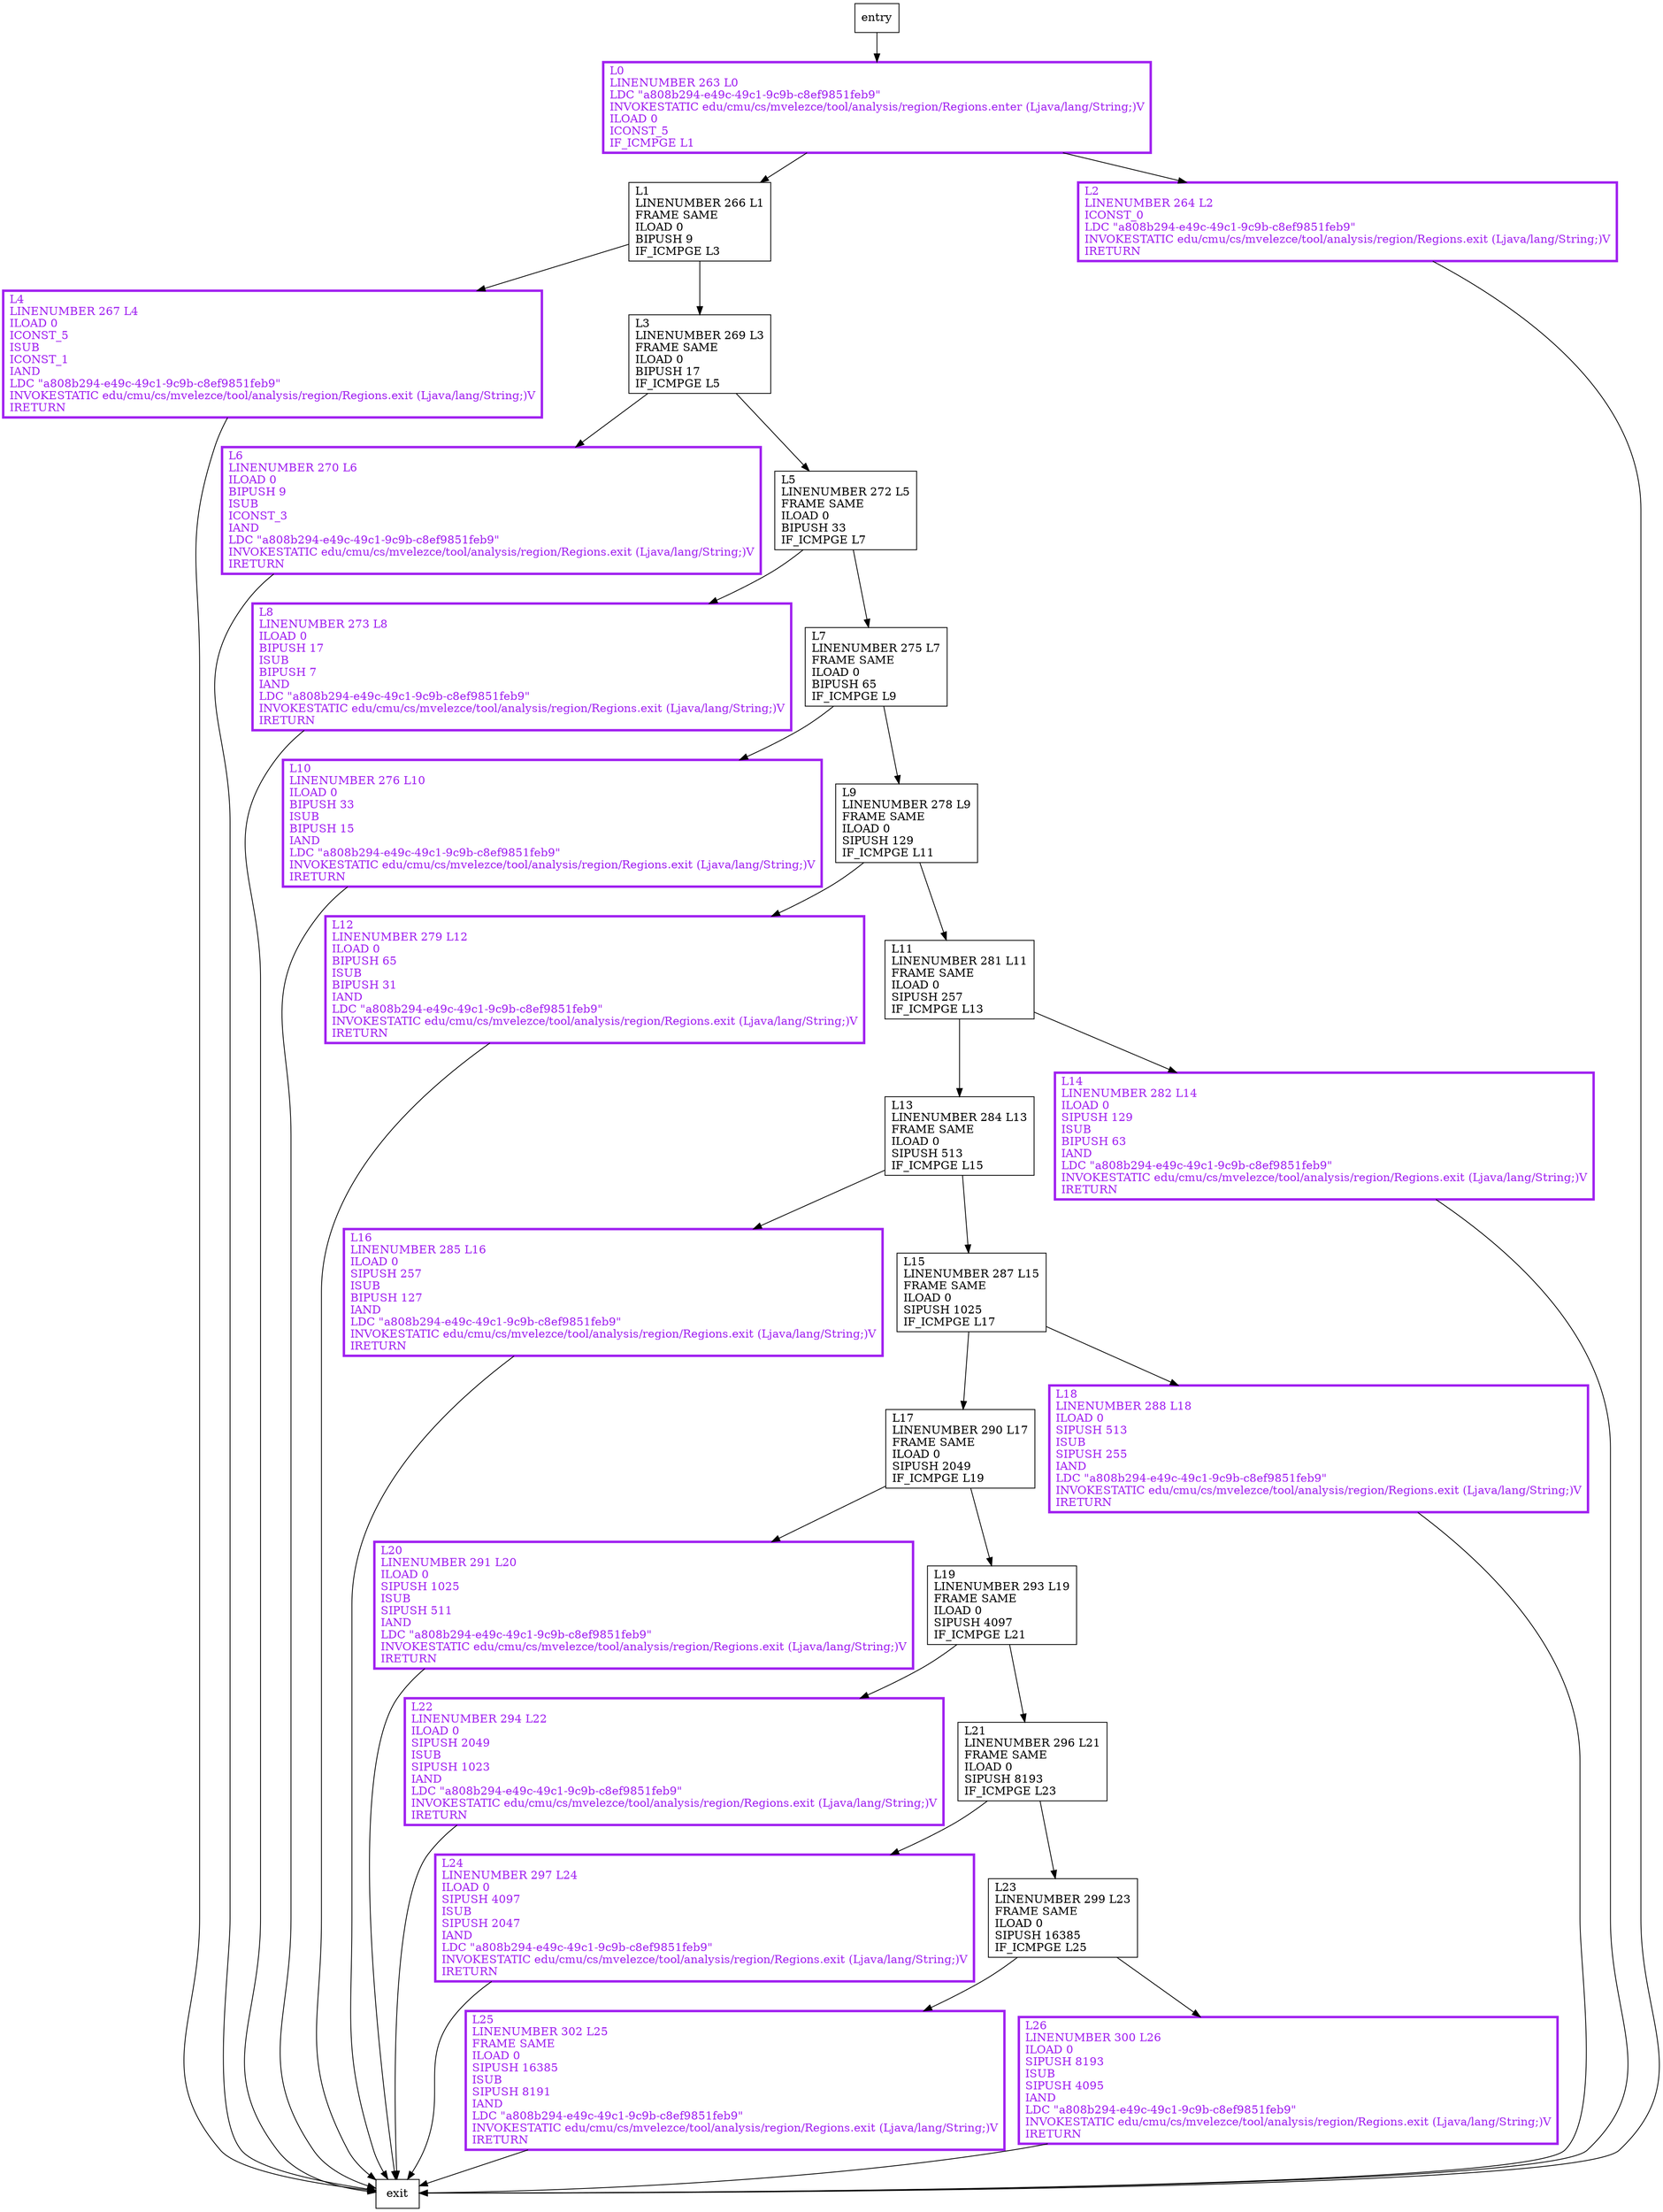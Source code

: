 digraph distExtraBitsValue {
node [shape=record];
180078856 [label="L12\lLINENUMBER 279 L12\lILOAD 0\lBIPUSH 65\lISUB\lBIPUSH 31\lIAND\lLDC \"a808b294-e49c-49c1-9c9b-c8ef9851feb9\"\lINVOKESTATIC edu/cmu/cs/mvelezce/tool/analysis/region/Regions.exit (Ljava/lang/String;)V\lIRETURN\l"];
1783463798 [label="L22\lLINENUMBER 294 L22\lILOAD 0\lSIPUSH 2049\lISUB\lSIPUSH 1023\lIAND\lLDC \"a808b294-e49c-49c1-9c9b-c8ef9851feb9\"\lINVOKESTATIC edu/cmu/cs/mvelezce/tool/analysis/region/Regions.exit (Ljava/lang/String;)V\lIRETURN\l"];
1590404373 [label="L1\lLINENUMBER 266 L1\lFRAME SAME\lILOAD 0\lBIPUSH 9\lIF_ICMPGE L3\l"];
502102804 [label="L17\lLINENUMBER 290 L17\lFRAME SAME\lILOAD 0\lSIPUSH 2049\lIF_ICMPGE L19\l"];
1152380885 [label="L13\lLINENUMBER 284 L13\lFRAME SAME\lILOAD 0\lSIPUSH 513\lIF_ICMPGE L15\l"];
1897368146 [label="L10\lLINENUMBER 276 L10\lILOAD 0\lBIPUSH 33\lISUB\lBIPUSH 15\lIAND\lLDC \"a808b294-e49c-49c1-9c9b-c8ef9851feb9\"\lINVOKESTATIC edu/cmu/cs/mvelezce/tool/analysis/region/Regions.exit (Ljava/lang/String;)V\lIRETURN\l"];
646445398 [label="L16\lLINENUMBER 285 L16\lILOAD 0\lSIPUSH 257\lISUB\lBIPUSH 127\lIAND\lLDC \"a808b294-e49c-49c1-9c9b-c8ef9851feb9\"\lINVOKESTATIC edu/cmu/cs/mvelezce/tool/analysis/region/Regions.exit (Ljava/lang/String;)V\lIRETURN\l"];
1179689991 [label="L20\lLINENUMBER 291 L20\lILOAD 0\lSIPUSH 1025\lISUB\lSIPUSH 511\lIAND\lLDC \"a808b294-e49c-49c1-9c9b-c8ef9851feb9\"\lINVOKESTATIC edu/cmu/cs/mvelezce/tool/analysis/region/Regions.exit (Ljava/lang/String;)V\lIRETURN\l"];
1407167674 [label="L24\lLINENUMBER 297 L24\lILOAD 0\lSIPUSH 4097\lISUB\lSIPUSH 2047\lIAND\lLDC \"a808b294-e49c-49c1-9c9b-c8ef9851feb9\"\lINVOKESTATIC edu/cmu/cs/mvelezce/tool/analysis/region/Regions.exit (Ljava/lang/String;)V\lIRETURN\l"];
1361921411 [label="L2\lLINENUMBER 264 L2\lICONST_0\lLDC \"a808b294-e49c-49c1-9c9b-c8ef9851feb9\"\lINVOKESTATIC edu/cmu/cs/mvelezce/tool/analysis/region/Regions.exit (Ljava/lang/String;)V\lIRETURN\l"];
700348233 [label="L18\lLINENUMBER 288 L18\lILOAD 0\lSIPUSH 513\lISUB\lSIPUSH 255\lIAND\lLDC \"a808b294-e49c-49c1-9c9b-c8ef9851feb9\"\lINVOKESTATIC edu/cmu/cs/mvelezce/tool/analysis/region/Regions.exit (Ljava/lang/String;)V\lIRETURN\l"];
731368479 [label="L6\lLINENUMBER 270 L6\lILOAD 0\lBIPUSH 9\lISUB\lICONST_3\lIAND\lLDC \"a808b294-e49c-49c1-9c9b-c8ef9851feb9\"\lINVOKESTATIC edu/cmu/cs/mvelezce/tool/analysis/region/Regions.exit (Ljava/lang/String;)V\lIRETURN\l"];
271422148 [label="L5\lLINENUMBER 272 L5\lFRAME SAME\lILOAD 0\lBIPUSH 33\lIF_ICMPGE L7\l"];
16736375 [label="L11\lLINENUMBER 281 L11\lFRAME SAME\lILOAD 0\lSIPUSH 257\lIF_ICMPGE L13\l"];
2037806977 [label="L25\lLINENUMBER 302 L25\lFRAME SAME\lILOAD 0\lSIPUSH 16385\lISUB\lSIPUSH 8191\lIAND\lLDC \"a808b294-e49c-49c1-9c9b-c8ef9851feb9\"\lINVOKESTATIC edu/cmu/cs/mvelezce/tool/analysis/region/Regions.exit (Ljava/lang/String;)V\lIRETURN\l"];
405950359 [label="L8\lLINENUMBER 273 L8\lILOAD 0\lBIPUSH 17\lISUB\lBIPUSH 7\lIAND\lLDC \"a808b294-e49c-49c1-9c9b-c8ef9851feb9\"\lINVOKESTATIC edu/cmu/cs/mvelezce/tool/analysis/region/Regions.exit (Ljava/lang/String;)V\lIRETURN\l"];
161982472 [label="L14\lLINENUMBER 282 L14\lILOAD 0\lSIPUSH 129\lISUB\lBIPUSH 63\lIAND\lLDC \"a808b294-e49c-49c1-9c9b-c8ef9851feb9\"\lINVOKESTATIC edu/cmu/cs/mvelezce/tool/analysis/region/Regions.exit (Ljava/lang/String;)V\lIRETURN\l"];
806572546 [label="L21\lLINENUMBER 296 L21\lFRAME SAME\lILOAD 0\lSIPUSH 8193\lIF_ICMPGE L23\l"];
1618099562 [label="L7\lLINENUMBER 275 L7\lFRAME SAME\lILOAD 0\lBIPUSH 65\lIF_ICMPGE L9\l"];
1693799911 [label="L9\lLINENUMBER 278 L9\lFRAME SAME\lILOAD 0\lSIPUSH 129\lIF_ICMPGE L11\l"];
332234405 [label="L4\lLINENUMBER 267 L4\lILOAD 0\lICONST_5\lISUB\lICONST_1\lIAND\lLDC \"a808b294-e49c-49c1-9c9b-c8ef9851feb9\"\lINVOKESTATIC edu/cmu/cs/mvelezce/tool/analysis/region/Regions.exit (Ljava/lang/String;)V\lIRETURN\l"];
2017530134 [label="L26\lLINENUMBER 300 L26\lILOAD 0\lSIPUSH 8193\lISUB\lSIPUSH 4095\lIAND\lLDC \"a808b294-e49c-49c1-9c9b-c8ef9851feb9\"\lINVOKESTATIC edu/cmu/cs/mvelezce/tool/analysis/region/Regions.exit (Ljava/lang/String;)V\lIRETURN\l"];
1914740115 [label="L15\lLINENUMBER 287 L15\lFRAME SAME\lILOAD 0\lSIPUSH 1025\lIF_ICMPGE L17\l"];
1602530280 [label="L19\lLINENUMBER 293 L19\lFRAME SAME\lILOAD 0\lSIPUSH 4097\lIF_ICMPGE L21\l"];
843149630 [label="L0\lLINENUMBER 263 L0\lLDC \"a808b294-e49c-49c1-9c9b-c8ef9851feb9\"\lINVOKESTATIC edu/cmu/cs/mvelezce/tool/analysis/region/Regions.enter (Ljava/lang/String;)V\lILOAD 0\lICONST_5\lIF_ICMPGE L1\l"];
716972621 [label="L3\lLINENUMBER 269 L3\lFRAME SAME\lILOAD 0\lBIPUSH 17\lIF_ICMPGE L5\l"];
283923004 [label="L23\lLINENUMBER 299 L23\lFRAME SAME\lILOAD 0\lSIPUSH 16385\lIF_ICMPGE L25\l"];
entry;
exit;
180078856 -> exit;
1783463798 -> exit;
1590404373 -> 332234405;
1590404373 -> 716972621;
502102804 -> 1602530280;
502102804 -> 1179689991;
1152380885 -> 1914740115;
1152380885 -> 646445398;
1897368146 -> exit;
646445398 -> exit;
1179689991 -> exit;
1407167674 -> exit;
1361921411 -> exit;
700348233 -> exit;
731368479 -> exit;
271422148 -> 405950359;
271422148 -> 1618099562;
16736375 -> 161982472;
16736375 -> 1152380885;
entry -> 843149630;
2037806977 -> exit;
405950359 -> exit;
161982472 -> exit;
806572546 -> 283923004;
806572546 -> 1407167674;
1618099562 -> 1693799911;
1618099562 -> 1897368146;
1693799911 -> 16736375;
1693799911 -> 180078856;
332234405 -> exit;
2017530134 -> exit;
1914740115 -> 502102804;
1914740115 -> 700348233;
1602530280 -> 806572546;
1602530280 -> 1783463798;
843149630 -> 1590404373;
843149630 -> 1361921411;
716972621 -> 731368479;
716972621 -> 271422148;
283923004 -> 2037806977;
283923004 -> 2017530134;
180078856[fontcolor="purple", penwidth=3, color="purple"];
1361921411[fontcolor="purple", penwidth=3, color="purple"];
700348233[fontcolor="purple", penwidth=3, color="purple"];
1783463798[fontcolor="purple", penwidth=3, color="purple"];
731368479[fontcolor="purple", penwidth=3, color="purple"];
2037806977[fontcolor="purple", penwidth=3, color="purple"];
405950359[fontcolor="purple", penwidth=3, color="purple"];
161982472[fontcolor="purple", penwidth=3, color="purple"];
332234405[fontcolor="purple", penwidth=3, color="purple"];
2017530134[fontcolor="purple", penwidth=3, color="purple"];
1897368146[fontcolor="purple", penwidth=3, color="purple"];
646445398[fontcolor="purple", penwidth=3, color="purple"];
843149630[fontcolor="purple", penwidth=3, color="purple"];
1179689991[fontcolor="purple", penwidth=3, color="purple"];
1407167674[fontcolor="purple", penwidth=3, color="purple"];
}
